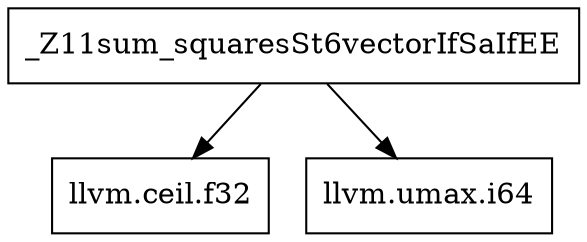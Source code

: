 digraph CallGraph {
    // Nodes
    node [shape=box];
    sum_squares [label="_Z11sum_squaresSt6vectorIfSaIfEE"];
    llvm_ceil_f32 [label="llvm.ceil.f32"];
    llvm_umax_i64 [label="llvm.umax.i64"];

    // Edges
    sum_squares -> llvm_ceil_f32;
    sum_squares -> llvm_umax_i64;
}
